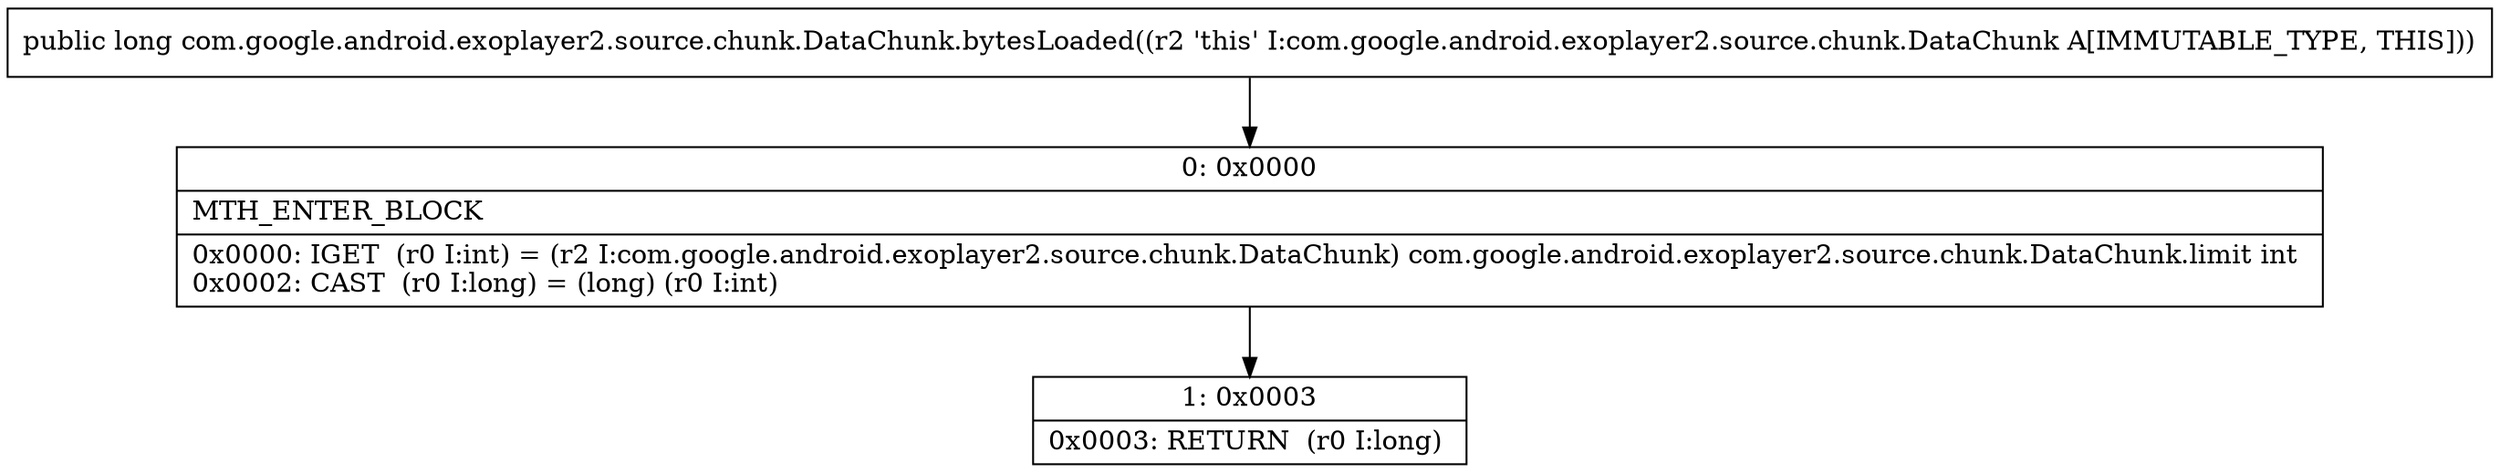 digraph "CFG forcom.google.android.exoplayer2.source.chunk.DataChunk.bytesLoaded()J" {
Node_0 [shape=record,label="{0\:\ 0x0000|MTH_ENTER_BLOCK\l|0x0000: IGET  (r0 I:int) = (r2 I:com.google.android.exoplayer2.source.chunk.DataChunk) com.google.android.exoplayer2.source.chunk.DataChunk.limit int \l0x0002: CAST  (r0 I:long) = (long) (r0 I:int) \l}"];
Node_1 [shape=record,label="{1\:\ 0x0003|0x0003: RETURN  (r0 I:long) \l}"];
MethodNode[shape=record,label="{public long com.google.android.exoplayer2.source.chunk.DataChunk.bytesLoaded((r2 'this' I:com.google.android.exoplayer2.source.chunk.DataChunk A[IMMUTABLE_TYPE, THIS])) }"];
MethodNode -> Node_0;
Node_0 -> Node_1;
}

